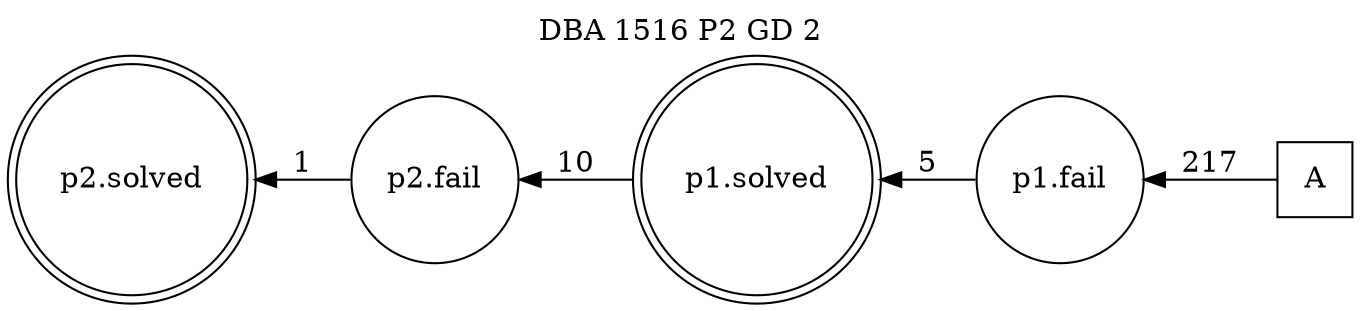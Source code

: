 digraph DBA_1516_P2_GD_2_GOOD {
labelloc="tl"
label= " DBA 1516 P2 GD 2 "
rankdir="RL";
graph [ size=" 10 , 10 !"]

"A" [shape="square" label="A"]
"p1.fail" [shape="circle" label="p1.fail"]
"p1.solved" [shape="doublecircle" label="p1.solved"]
"p2.fail" [shape="circle" label="p2.fail"]
"p2.solved" [shape="doublecircle" label="p2.solved"]
"A" -> "p1.fail" [ label=217]
"p1.fail" -> "p1.solved" [ label=5]
"p1.solved" -> "p2.fail" [ label=10]
"p2.fail" -> "p2.solved" [ label=1]
}
